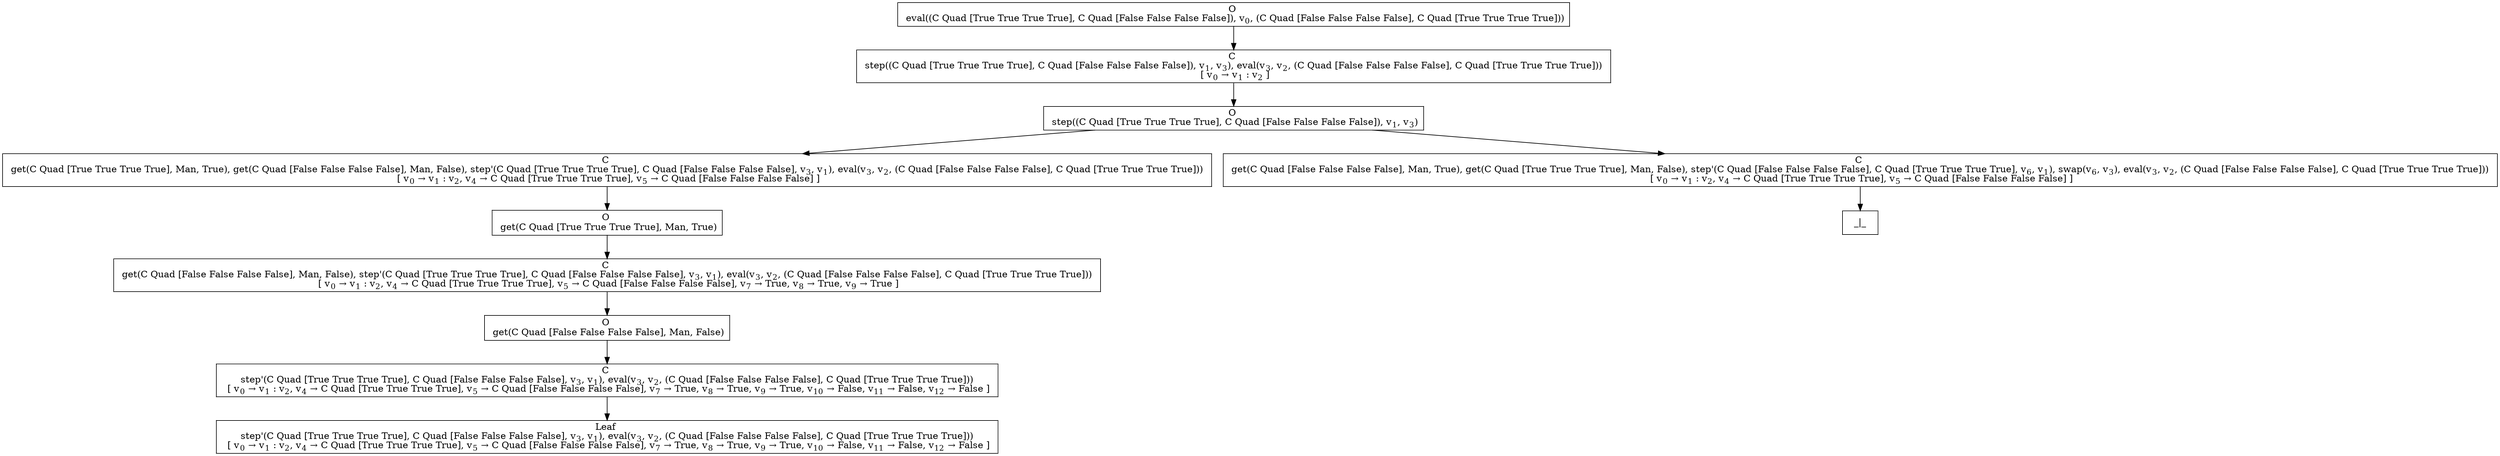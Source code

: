 digraph {
    graph [rankdir=TB
          ,bgcolor=transparent];
    node [shape=box
         ,fillcolor=white
         ,style=filled];
    0 [label=<O <BR/> eval((C Quad [True True True True], C Quad [False False False False]), v<SUB>0</SUB>, (C Quad [False False False False], C Quad [True True True True]))>];
    1 [label=<C <BR/> step((C Quad [True True True True], C Quad [False False False False]), v<SUB>1</SUB>, v<SUB>3</SUB>), eval(v<SUB>3</SUB>, v<SUB>2</SUB>, (C Quad [False False False False], C Quad [True True True True])) <BR/>  [ v<SUB>0</SUB> &rarr; v<SUB>1</SUB> : v<SUB>2</SUB> ] >];
    2 [label=<O <BR/> step((C Quad [True True True True], C Quad [False False False False]), v<SUB>1</SUB>, v<SUB>3</SUB>)>];
    3 [label=<C <BR/> get(C Quad [True True True True], Man, True), get(C Quad [False False False False], Man, False), step'(C Quad [True True True True], C Quad [False False False False], v<SUB>3</SUB>, v<SUB>1</SUB>), eval(v<SUB>3</SUB>, v<SUB>2</SUB>, (C Quad [False False False False], C Quad [True True True True])) <BR/>  [ v<SUB>0</SUB> &rarr; v<SUB>1</SUB> : v<SUB>2</SUB>, v<SUB>4</SUB> &rarr; C Quad [True True True True], v<SUB>5</SUB> &rarr; C Quad [False False False False] ] >];
    4 [label=<C <BR/> get(C Quad [False False False False], Man, True), get(C Quad [True True True True], Man, False), step'(C Quad [False False False False], C Quad [True True True True], v<SUB>6</SUB>, v<SUB>1</SUB>), swap(v<SUB>6</SUB>, v<SUB>3</SUB>), eval(v<SUB>3</SUB>, v<SUB>2</SUB>, (C Quad [False False False False], C Quad [True True True True])) <BR/>  [ v<SUB>0</SUB> &rarr; v<SUB>1</SUB> : v<SUB>2</SUB>, v<SUB>4</SUB> &rarr; C Quad [True True True True], v<SUB>5</SUB> &rarr; C Quad [False False False False] ] >];
    5 [label=<O <BR/> get(C Quad [True True True True], Man, True)>];
    6 [label=<C <BR/> get(C Quad [False False False False], Man, False), step'(C Quad [True True True True], C Quad [False False False False], v<SUB>3</SUB>, v<SUB>1</SUB>), eval(v<SUB>3</SUB>, v<SUB>2</SUB>, (C Quad [False False False False], C Quad [True True True True])) <BR/>  [ v<SUB>0</SUB> &rarr; v<SUB>1</SUB> : v<SUB>2</SUB>, v<SUB>4</SUB> &rarr; C Quad [True True True True], v<SUB>5</SUB> &rarr; C Quad [False False False False], v<SUB>7</SUB> &rarr; True, v<SUB>8</SUB> &rarr; True, v<SUB>9</SUB> &rarr; True ] >];
    7 [label=<O <BR/> get(C Quad [False False False False], Man, False)>];
    8 [label=<C <BR/> step'(C Quad [True True True True], C Quad [False False False False], v<SUB>3</SUB>, v<SUB>1</SUB>), eval(v<SUB>3</SUB>, v<SUB>2</SUB>, (C Quad [False False False False], C Quad [True True True True])) <BR/>  [ v<SUB>0</SUB> &rarr; v<SUB>1</SUB> : v<SUB>2</SUB>, v<SUB>4</SUB> &rarr; C Quad [True True True True], v<SUB>5</SUB> &rarr; C Quad [False False False False], v<SUB>7</SUB> &rarr; True, v<SUB>8</SUB> &rarr; True, v<SUB>9</SUB> &rarr; True, v<SUB>10</SUB> &rarr; False, v<SUB>11</SUB> &rarr; False, v<SUB>12</SUB> &rarr; False ] >];
    9 [label=<Leaf <BR/> step'(C Quad [True True True True], C Quad [False False False False], v<SUB>3</SUB>, v<SUB>1</SUB>), eval(v<SUB>3</SUB>, v<SUB>2</SUB>, (C Quad [False False False False], C Quad [True True True True])) <BR/>  [ v<SUB>0</SUB> &rarr; v<SUB>1</SUB> : v<SUB>2</SUB>, v<SUB>4</SUB> &rarr; C Quad [True True True True], v<SUB>5</SUB> &rarr; C Quad [False False False False], v<SUB>7</SUB> &rarr; True, v<SUB>8</SUB> &rarr; True, v<SUB>9</SUB> &rarr; True, v<SUB>10</SUB> &rarr; False, v<SUB>11</SUB> &rarr; False, v<SUB>12</SUB> &rarr; False ] >];
    10 [label=<_|_>];
    0 -> 1 [label=""];
    1 -> 2 [label=""];
    2 -> 3 [label=""];
    2 -> 4 [label=""];
    3 -> 5 [label=""];
    4 -> 10 [label=""];
    5 -> 6 [label=""];
    6 -> 7 [label=""];
    7 -> 8 [label=""];
    8 -> 9 [label=""];
}